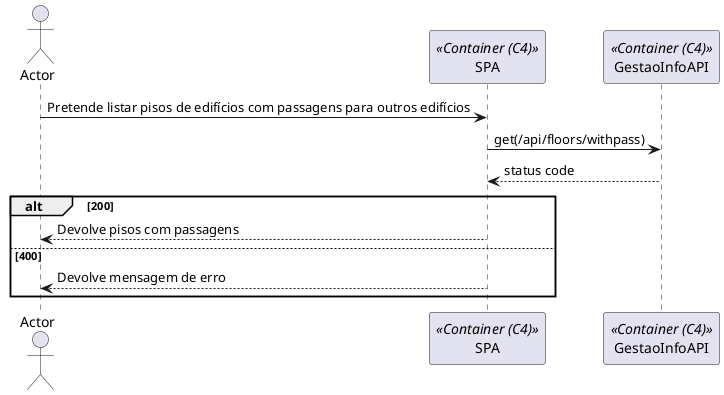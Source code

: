 @startuml

actor Actor as Actor
participant "SPA" as Container <<Container (C4)>>
participant "GestaoInfoAPI" as API <<Container (C4)>>

Actor -> Container:  Pretende listar pisos de edifícios com passagens para outros edifícios

Container -> API: get(/api/floors/withpass)

API --> Container: status code

alt 200
    Container --> Actor: Devolve pisos com passagens
else 400 
    Container --> Actor: Devolve mensagem de erro
end

@enduml
